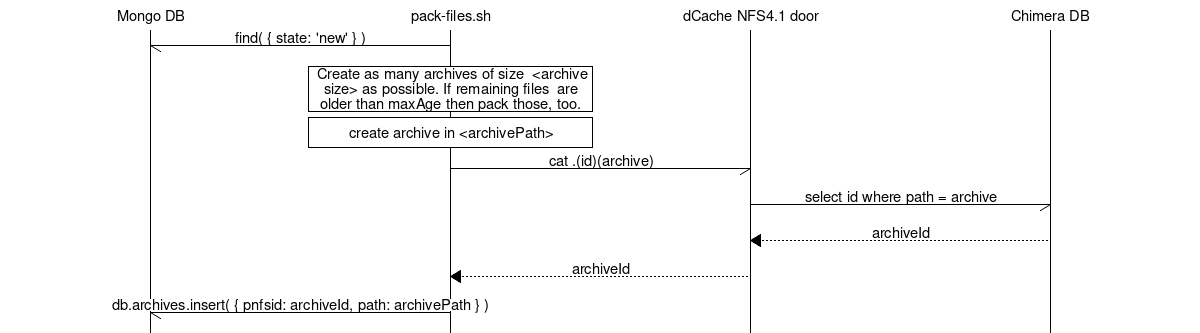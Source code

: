 msc {
    hscale = 2;
    
    mongodb [ label="Mongo DB"],
    pack    [ label="pack-files.sh"],
    nfs     [ label="dCache NFS4.1 door"],
    chimera [ label="Chimera DB"];

    pack->mongodb [ label = "find( { state: 'new' } )" ];
    
    pack box pack [ label = " Create as many archives of size 
                              <archive size> as possible. If remaining files 
                              are older than maxAge then pack those, too." ];
    
    pack box pack [ label = "create archive in <archivePath>"];

    pack->nfs     [ label = "cat .(id)(archive)" ];
    nfs->chimera  [ label = "select id where path = archive" ];
    nfs<<chimera  [ label = "archiveId" ];
    pack<<nfs     [ label = "archiveId" ];
    pack->mongodb [ label = "db.archives.insert( { pnfsid: archiveId, path: archivePath } )"];
}
